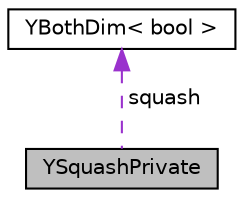 digraph "YSquashPrivate"
{
 // LATEX_PDF_SIZE
  edge [fontname="Helvetica",fontsize="10",labelfontname="Helvetica",labelfontsize="10"];
  node [fontname="Helvetica",fontsize="10",shape=record];
  Node1 [label="YSquashPrivate",height=0.2,width=0.4,color="black", fillcolor="grey75", style="filled", fontcolor="black",tooltip=" "];
  Node2 -> Node1 [dir="back",color="darkorchid3",fontsize="10",style="dashed",label=" squash" ,fontname="Helvetica"];
  Node2 [label="YBothDim\< bool \>",height=0.2,width=0.4,color="black", fillcolor="white", style="filled",URL="$classYBothDim.html",tooltip=" "];
}
